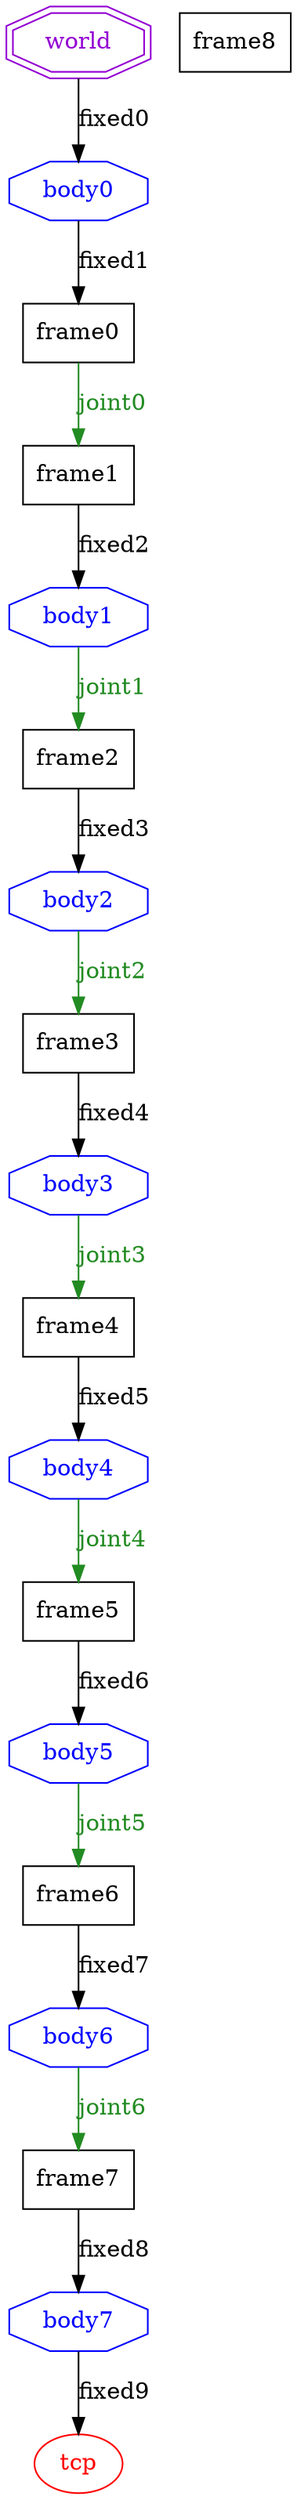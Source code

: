 digraph G {
	edge [ color = red, fontcolor = red ];
	node [ color = red, fontcolor = red ];
	"world" [ color = darkviolet, fontcolor = darkviolet, shape = doubleoctagon ];
	"frame0" [ color = black, fontcolor = black, shape = box ];
	"frame1" [ color = black, fontcolor = black, shape = box ];
	"frame2" [ color = black, fontcolor = black, shape = box ];
	"frame3" [ color = black, fontcolor = black, shape = box ];
	"frame4" [ color = black, fontcolor = black, shape = box ];
	"frame5" [ color = black, fontcolor = black, shape = box ];
	"frame6" [ color = black, fontcolor = black, shape = box ];
	"frame7" [ color = black, fontcolor = black, shape = box ];
	"frame8" [ color = black, fontcolor = black, shape = box ];
	"body0" [ color = blue, fillcolor = red, fontcolor = blue, shape = octagon ];
	"body1" [ color = blue, fillcolor = red, fontcolor = blue, shape = octagon ];
	"body2" [ color = blue, fillcolor = red, fontcolor = blue, shape = octagon ];
	"body3" [ color = blue, fillcolor = red, fontcolor = blue, shape = octagon ];
	"body4" [ color = blue, fillcolor = red, fontcolor = blue, shape = octagon ];
	"body5" [ color = blue, fillcolor = red, fontcolor = blue, shape = octagon ];
	"body6" [ color = blue, fillcolor = red, fontcolor = blue, shape = octagon ];
	"body7" [ color = blue, fillcolor = red, fontcolor = blue, shape = octagon ];
	"world" -> "body0" [ label = "fixed0", color = black, fontcolor = black ];
	"body0" -> "frame0" [ label = "fixed1", color = black, fontcolor = black ];
	"frame1" -> "body1" [ label = "fixed2", color = black, fontcolor = black ];
	"frame2" -> "body2" [ label = "fixed3", color = black, fontcolor = black ];
	"frame3" -> "body3" [ label = "fixed4", color = black, fontcolor = black ];
	"frame4" -> "body4" [ label = "fixed5", color = black, fontcolor = black ];
	"frame5" -> "body5" [ label = "fixed6", color = black, fontcolor = black ];
	"frame6" -> "body6" [ label = "fixed7", color = black, fontcolor = black ];
	"frame7" -> "body7" [ label = "fixed8", color = black, fontcolor = black ];
	"body7" -> "tcp" [ label = "fixed9", color = black, fontcolor = black ];
	"frame0" -> "frame1" [ label = "joint0", color = forestgreen, fontcolor = forestgreen ];
	"body1" -> "frame2" [ label = "joint1", color = forestgreen, fontcolor = forestgreen ];
	"body2" -> "frame3" [ label = "joint2", color = forestgreen, fontcolor = forestgreen ];
	"body3" -> "frame4" [ label = "joint3", color = forestgreen, fontcolor = forestgreen ];
	"body4" -> "frame5" [ label = "joint4", color = forestgreen, fontcolor = forestgreen ];
	"body5" -> "frame6" [ label = "joint5", color = forestgreen, fontcolor = forestgreen ];
	"body6" -> "frame7" [ label = "joint6", color = forestgreen, fontcolor = forestgreen ];
}